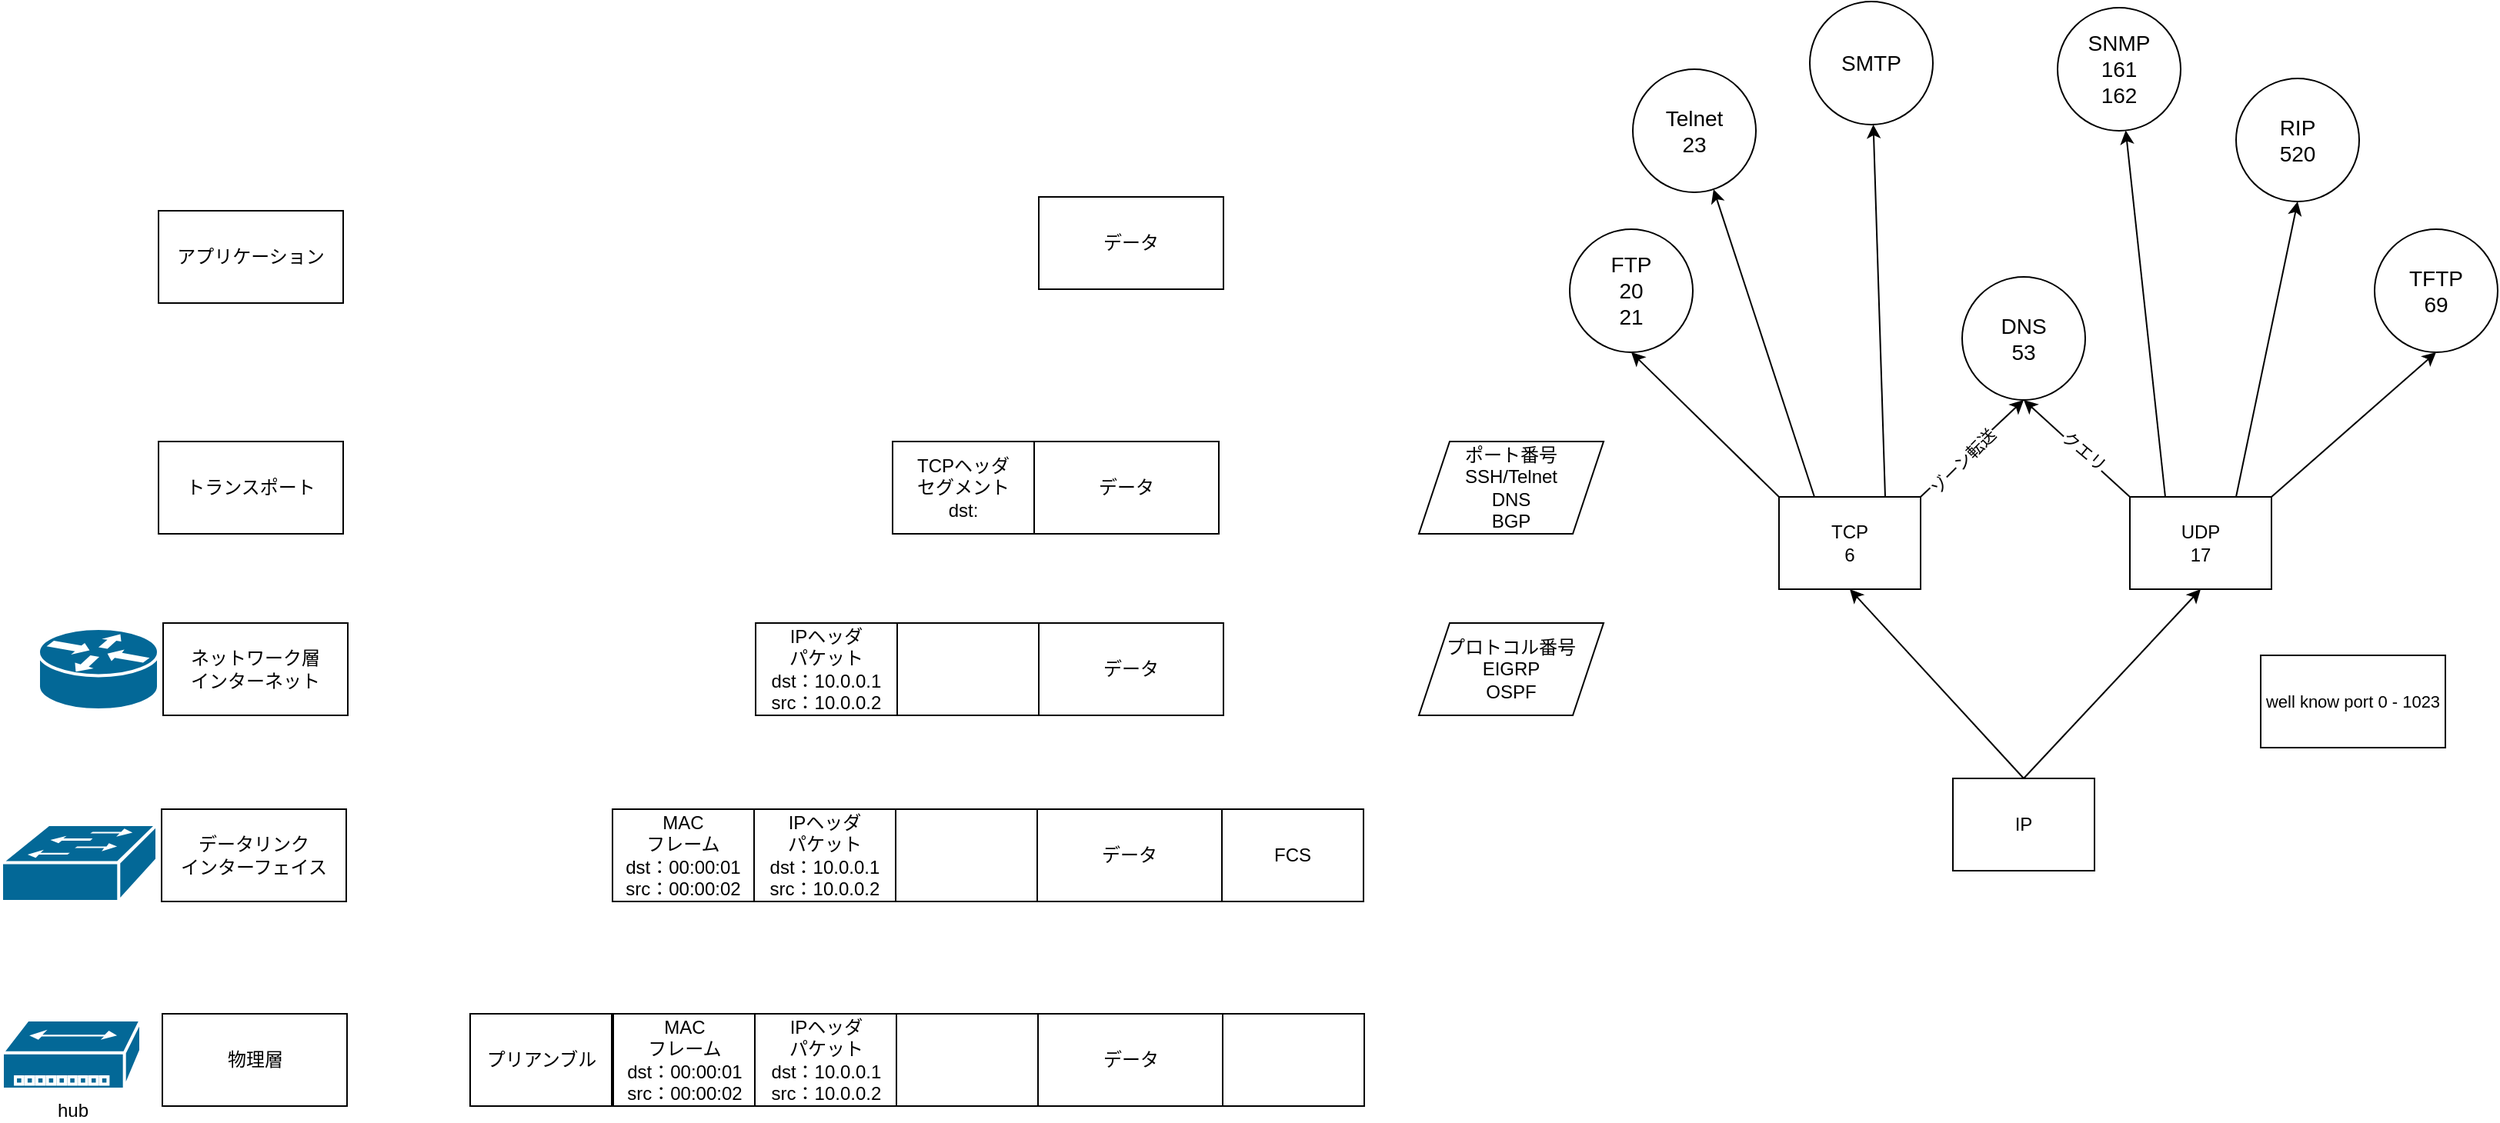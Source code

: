 <mxfile version="24.4.0" type="github">
  <diagram name="ページ1" id="XLSD_A1IlEpXkG6lMPJ8">
    <mxGraphModel dx="2049" dy="1066" grid="0" gridSize="10" guides="1" tooltips="1" connect="1" arrows="1" fold="1" page="1" pageScale="1" pageWidth="827" pageHeight="1169" math="0" shadow="0">
      <root>
        <mxCell id="0" />
        <mxCell id="1" parent="0" />
        <mxCell id="hLAmCvZ6dHxx3_NF8wXx-1" value="データ" style="whiteSpace=wrap;html=1;" parent="1" vertex="1">
          <mxGeometry x="691" y="127" width="120" height="60" as="geometry" />
        </mxCell>
        <mxCell id="hLAmCvZ6dHxx3_NF8wXx-2" value="データ" style="whiteSpace=wrap;html=1;" parent="1" vertex="1">
          <mxGeometry x="688" y="286" width="120" height="60" as="geometry" />
        </mxCell>
        <mxCell id="hLAmCvZ6dHxx3_NF8wXx-3" value="TCPヘッダ&lt;br&gt;セグメント&lt;div&gt;dst:&lt;/div&gt;" style="whiteSpace=wrap;html=1;" parent="1" vertex="1">
          <mxGeometry x="596" y="286" width="92" height="60" as="geometry" />
        </mxCell>
        <mxCell id="hLAmCvZ6dHxx3_NF8wXx-4" value="" style="whiteSpace=wrap;html=1;" parent="1" vertex="1">
          <mxGeometry x="599" y="404" width="92" height="60" as="geometry" />
        </mxCell>
        <mxCell id="hLAmCvZ6dHxx3_NF8wXx-5" value="データ" style="whiteSpace=wrap;html=1;" parent="1" vertex="1">
          <mxGeometry x="691" y="404" width="120" height="60" as="geometry" />
        </mxCell>
        <mxCell id="hLAmCvZ6dHxx3_NF8wXx-6" value="IPヘッダ&lt;br&gt;パケット&lt;div&gt;&lt;span style=&quot;background-color: initial;&quot;&gt;dst：10.0.0.1&lt;/span&gt;&lt;div&gt;src：10.0.0.2&lt;/div&gt;&lt;/div&gt;" style="whiteSpace=wrap;html=1;" parent="1" vertex="1">
          <mxGeometry x="507" y="404" width="92" height="60" as="geometry" />
        </mxCell>
        <mxCell id="hLAmCvZ6dHxx3_NF8wXx-7" value="データ" style="whiteSpace=wrap;html=1;" parent="1" vertex="1">
          <mxGeometry x="690" y="525" width="120" height="60" as="geometry" />
        </mxCell>
        <mxCell id="hLAmCvZ6dHxx3_NF8wXx-8" value="" style="whiteSpace=wrap;html=1;" parent="1" vertex="1">
          <mxGeometry x="598" y="525" width="92" height="60" as="geometry" />
        </mxCell>
        <mxCell id="hLAmCvZ6dHxx3_NF8wXx-9" value="IPヘッダ&lt;br&gt;パケット&lt;div&gt;&lt;span style=&quot;background-color: initial;&quot;&gt;dst：10.0.0.1&lt;/span&gt;&lt;div&gt;src：10.0.0.2&lt;/div&gt;&lt;/div&gt;" style="whiteSpace=wrap;html=1;" parent="1" vertex="1">
          <mxGeometry x="506" y="525" width="92" height="60" as="geometry" />
        </mxCell>
        <mxCell id="hLAmCvZ6dHxx3_NF8wXx-10" value="FCS" style="whiteSpace=wrap;html=1;" parent="1" vertex="1">
          <mxGeometry x="810" y="525" width="92" height="60" as="geometry" />
        </mxCell>
        <mxCell id="hLAmCvZ6dHxx3_NF8wXx-11" value="アプリケーション" style="whiteSpace=wrap;html=1;" parent="1" vertex="1">
          <mxGeometry x="119" y="136" width="120" height="60" as="geometry" />
        </mxCell>
        <mxCell id="hLAmCvZ6dHxx3_NF8wXx-12" value="トランスポート" style="whiteSpace=wrap;html=1;" parent="1" vertex="1">
          <mxGeometry x="119" y="286" width="120" height="60" as="geometry" />
        </mxCell>
        <mxCell id="hLAmCvZ6dHxx3_NF8wXx-13" value="ネットワーク層&lt;br&gt;インターネット" style="whiteSpace=wrap;html=1;" parent="1" vertex="1">
          <mxGeometry x="122" y="404" width="120" height="60" as="geometry" />
        </mxCell>
        <mxCell id="hLAmCvZ6dHxx3_NF8wXx-14" value="データリンク&lt;br&gt;インターフェイス" style="whiteSpace=wrap;html=1;" parent="1" vertex="1">
          <mxGeometry x="121" y="525" width="120" height="60" as="geometry" />
        </mxCell>
        <mxCell id="hLAmCvZ6dHxx3_NF8wXx-17" value="" style="shape=mxgraph.cisco.routers.router;sketch=0;html=1;pointerEvents=1;dashed=0;fillColor=#036897;strokeColor=#ffffff;strokeWidth=2;verticalLabelPosition=bottom;verticalAlign=top;align=center;outlineConnect=0;fontFamily=Helvetica;fontSize=11;fontColor=default;" parent="1" vertex="1">
          <mxGeometry x="41" y="407.5" width="78" height="53" as="geometry" />
        </mxCell>
        <mxCell id="hLAmCvZ6dHxx3_NF8wXx-18" value="" style="shape=mxgraph.cisco.switches.workgroup_switch;sketch=0;html=1;pointerEvents=1;dashed=0;fillColor=#036897;strokeColor=#ffffff;strokeWidth=2;verticalLabelPosition=bottom;verticalAlign=top;align=center;outlineConnect=0;fontFamily=Helvetica;fontSize=11;fontColor=default;" parent="1" vertex="1">
          <mxGeometry x="17" y="535" width="101" height="50" as="geometry" />
        </mxCell>
        <mxCell id="hLAmCvZ6dHxx3_NF8wXx-19" value="MAC&lt;br&gt;フレーム&lt;div&gt;dst：00:00:01&lt;/div&gt;&lt;div&gt;src：00:00:02&lt;/div&gt;" style="whiteSpace=wrap;html=1;" parent="1" vertex="1">
          <mxGeometry x="414" y="525" width="92" height="60" as="geometry" />
        </mxCell>
        <mxCell id="hLAmCvZ6dHxx3_NF8wXx-23" value="" style="whiteSpace=wrap;html=1;" parent="1" vertex="1">
          <mxGeometry x="810.5" y="658" width="92" height="60" as="geometry" />
        </mxCell>
        <mxCell id="hLAmCvZ6dHxx3_NF8wXx-24" value="物理層" style="whiteSpace=wrap;html=1;" parent="1" vertex="1">
          <mxGeometry x="121.5" y="658" width="120" height="60" as="geometry" />
        </mxCell>
        <mxCell id="hLAmCvZ6dHxx3_NF8wXx-26" value="MAC&lt;br&gt;フレーム&lt;div&gt;dst：00:00:01&lt;/div&gt;&lt;div&gt;src：00:00:02&lt;/div&gt;" style="whiteSpace=wrap;html=1;" parent="1" vertex="1">
          <mxGeometry x="414.5" y="658" width="92" height="60" as="geometry" />
        </mxCell>
        <mxCell id="hLAmCvZ6dHxx3_NF8wXx-27" value="データ" style="whiteSpace=wrap;html=1;" parent="1" vertex="1">
          <mxGeometry x="690.5" y="658" width="120" height="60" as="geometry" />
        </mxCell>
        <mxCell id="hLAmCvZ6dHxx3_NF8wXx-28" value="" style="whiteSpace=wrap;html=1;" parent="1" vertex="1">
          <mxGeometry x="598.5" y="658" width="92" height="60" as="geometry" />
        </mxCell>
        <mxCell id="hLAmCvZ6dHxx3_NF8wXx-29" value="IPヘッダ&lt;br&gt;パケット&lt;div&gt;&lt;span style=&quot;background-color: initial;&quot;&gt;dst：10.0.0.1&lt;/span&gt;&lt;div&gt;src：10.0.0.2&lt;/div&gt;&lt;/div&gt;" style="whiteSpace=wrap;html=1;" parent="1" vertex="1">
          <mxGeometry x="506.5" y="658" width="92" height="60" as="geometry" />
        </mxCell>
        <mxCell id="hLAmCvZ6dHxx3_NF8wXx-30" value="プリアンブル" style="whiteSpace=wrap;html=1;" parent="1" vertex="1">
          <mxGeometry x="321.5" y="658" width="92" height="60" as="geometry" />
        </mxCell>
        <mxCell id="hLAmCvZ6dHxx3_NF8wXx-31" value="hub" style="shape=mxgraph.cisco.hubs_and_gateways.small_hub;sketch=0;html=1;pointerEvents=1;dashed=0;fillColor=#036897;strokeColor=#ffffff;strokeWidth=2;verticalLabelPosition=bottom;verticalAlign=top;align=center;outlineConnect=0;" parent="1" vertex="1">
          <mxGeometry x="17.5" y="662" width="90" height="45" as="geometry" />
        </mxCell>
        <mxCell id="hLAmCvZ6dHxx3_NF8wXx-32" value="プロトコル番号&lt;br&gt;EIGRP&lt;br&gt;OSPF" style="shape=parallelogram;perimeter=parallelogramPerimeter;whiteSpace=wrap;html=1;fixedSize=1;" parent="1" vertex="1">
          <mxGeometry x="938" y="404" width="120" height="60" as="geometry" />
        </mxCell>
        <mxCell id="hLAmCvZ6dHxx3_NF8wXx-33" value="ポート番号&lt;br&gt;SSH/Telnet&lt;br&gt;DNS&lt;br&gt;BGP" style="shape=parallelogram;perimeter=parallelogramPerimeter;whiteSpace=wrap;html=1;fixedSize=1;" parent="1" vertex="1">
          <mxGeometry x="938" y="286" width="120" height="60" as="geometry" />
        </mxCell>
        <mxCell id="hLAmCvZ6dHxx3_NF8wXx-38" style="rounded=0;orthogonalLoop=1;jettySize=auto;html=1;exitX=0.5;exitY=0;exitDx=0;exitDy=0;entryX=0.5;entryY=1;entryDx=0;entryDy=0;" parent="1" source="hLAmCvZ6dHxx3_NF8wXx-34" target="hLAmCvZ6dHxx3_NF8wXx-35" edge="1">
          <mxGeometry relative="1" as="geometry" />
        </mxCell>
        <mxCell id="hLAmCvZ6dHxx3_NF8wXx-39" style="rounded=0;orthogonalLoop=1;jettySize=auto;html=1;exitX=0.5;exitY=0;exitDx=0;exitDy=0;entryX=0.5;entryY=1;entryDx=0;entryDy=0;" parent="1" source="hLAmCvZ6dHxx3_NF8wXx-34" target="hLAmCvZ6dHxx3_NF8wXx-37" edge="1">
          <mxGeometry relative="1" as="geometry" />
        </mxCell>
        <mxCell id="hLAmCvZ6dHxx3_NF8wXx-34" value="IP" style="whiteSpace=wrap;html=1;" parent="1" vertex="1">
          <mxGeometry x="1285" y="505" width="92" height="60" as="geometry" />
        </mxCell>
        <mxCell id="hLAmCvZ6dHxx3_NF8wXx-42" style="edgeStyle=none;shape=connector;rounded=0;orthogonalLoop=1;jettySize=auto;html=1;exitX=0;exitY=0;exitDx=0;exitDy=0;entryX=0.5;entryY=1;entryDx=0;entryDy=0;labelBackgroundColor=default;strokeColor=default;fontFamily=Helvetica;fontSize=11;fontColor=default;endArrow=classic;" parent="1" source="hLAmCvZ6dHxx3_NF8wXx-35" target="hLAmCvZ6dHxx3_NF8wXx-40" edge="1">
          <mxGeometry relative="1" as="geometry" />
        </mxCell>
        <mxCell id="hLAmCvZ6dHxx3_NF8wXx-51" style="edgeStyle=none;shape=connector;rounded=0;orthogonalLoop=1;jettySize=auto;html=1;exitX=1;exitY=0;exitDx=0;exitDy=0;entryX=0.5;entryY=1;entryDx=0;entryDy=0;labelBackgroundColor=default;strokeColor=default;fontFamily=Helvetica;fontSize=11;fontColor=default;endArrow=classic;" parent="1" source="hLAmCvZ6dHxx3_NF8wXx-35" target="hLAmCvZ6dHxx3_NF8wXx-48" edge="1">
          <mxGeometry relative="1" as="geometry" />
        </mxCell>
        <mxCell id="hLAmCvZ6dHxx3_NF8wXx-58" value="ゾーン転送" style="edgeLabel;html=1;align=center;verticalAlign=middle;resizable=0;points=[];fontSize=11;fontFamily=Helvetica;fontColor=default;rotation=315;" parent="hLAmCvZ6dHxx3_NF8wXx-51" vertex="1" connectable="0">
          <mxGeometry x="-0.422" y="-1" relative="1" as="geometry">
            <mxPoint x="7" y="-6" as="offset" />
          </mxGeometry>
        </mxCell>
        <mxCell id="hLAmCvZ6dHxx3_NF8wXx-59" style="edgeStyle=none;shape=connector;rounded=0;orthogonalLoop=1;jettySize=auto;html=1;exitX=0.75;exitY=0;exitDx=0;exitDy=0;labelBackgroundColor=default;strokeColor=default;fontFamily=Helvetica;fontSize=11;fontColor=default;endArrow=classic;" parent="1" source="hLAmCvZ6dHxx3_NF8wXx-35" target="hLAmCvZ6dHxx3_NF8wXx-50" edge="1">
          <mxGeometry relative="1" as="geometry" />
        </mxCell>
        <mxCell id="hLAmCvZ6dHxx3_NF8wXx-60" style="edgeStyle=none;shape=connector;rounded=0;orthogonalLoop=1;jettySize=auto;html=1;exitX=0.25;exitY=0;exitDx=0;exitDy=0;labelBackgroundColor=default;strokeColor=default;fontFamily=Helvetica;fontSize=11;fontColor=default;endArrow=classic;" parent="1" source="hLAmCvZ6dHxx3_NF8wXx-35" target="hLAmCvZ6dHxx3_NF8wXx-49" edge="1">
          <mxGeometry relative="1" as="geometry" />
        </mxCell>
        <mxCell id="hLAmCvZ6dHxx3_NF8wXx-35" value="TCP&lt;br&gt;6" style="whiteSpace=wrap;html=1;" parent="1" vertex="1">
          <mxGeometry x="1172" y="322" width="92" height="60" as="geometry" />
        </mxCell>
        <mxCell id="hLAmCvZ6dHxx3_NF8wXx-44" style="edgeStyle=none;shape=connector;rounded=0;orthogonalLoop=1;jettySize=auto;html=1;exitX=1;exitY=0;exitDx=0;exitDy=0;entryX=0.5;entryY=1;entryDx=0;entryDy=0;labelBackgroundColor=default;strokeColor=default;fontFamily=Helvetica;fontSize=11;fontColor=default;endArrow=classic;" parent="1" source="hLAmCvZ6dHxx3_NF8wXx-37" target="hLAmCvZ6dHxx3_NF8wXx-41" edge="1">
          <mxGeometry relative="1" as="geometry" />
        </mxCell>
        <mxCell id="hLAmCvZ6dHxx3_NF8wXx-54" style="edgeStyle=none;shape=connector;rounded=0;orthogonalLoop=1;jettySize=auto;html=1;exitX=0;exitY=0;exitDx=0;exitDy=0;entryX=0.5;entryY=1;entryDx=0;entryDy=0;labelBackgroundColor=default;strokeColor=default;fontFamily=Helvetica;fontSize=11;fontColor=default;endArrow=classic;" parent="1" source="hLAmCvZ6dHxx3_NF8wXx-37" target="hLAmCvZ6dHxx3_NF8wXx-48" edge="1">
          <mxGeometry relative="1" as="geometry" />
        </mxCell>
        <mxCell id="hLAmCvZ6dHxx3_NF8wXx-57" value="クエリ" style="edgeLabel;html=1;align=center;verticalAlign=middle;resizable=0;points=[];fontSize=11;fontFamily=Helvetica;fontColor=default;spacing=0;rotation=40;" parent="hLAmCvZ6dHxx3_NF8wXx-54" vertex="1" connectable="0">
          <mxGeometry x="-0.095" y="-2" relative="1" as="geometry">
            <mxPoint as="offset" />
          </mxGeometry>
        </mxCell>
        <mxCell id="hLAmCvZ6dHxx3_NF8wXx-55" style="edgeStyle=none;shape=connector;rounded=0;orthogonalLoop=1;jettySize=auto;html=1;exitX=0.75;exitY=0;exitDx=0;exitDy=0;entryX=0.5;entryY=1;entryDx=0;entryDy=0;labelBackgroundColor=default;strokeColor=default;fontFamily=Helvetica;fontSize=11;fontColor=default;endArrow=classic;" parent="1" source="hLAmCvZ6dHxx3_NF8wXx-37" target="hLAmCvZ6dHxx3_NF8wXx-47" edge="1">
          <mxGeometry relative="1" as="geometry" />
        </mxCell>
        <mxCell id="hLAmCvZ6dHxx3_NF8wXx-56" style="edgeStyle=none;shape=connector;rounded=0;orthogonalLoop=1;jettySize=auto;html=1;exitX=0.25;exitY=0;exitDx=0;exitDy=0;labelBackgroundColor=default;strokeColor=default;fontFamily=Helvetica;fontSize=11;fontColor=default;endArrow=classic;" parent="1" source="hLAmCvZ6dHxx3_NF8wXx-37" target="hLAmCvZ6dHxx3_NF8wXx-46" edge="1">
          <mxGeometry relative="1" as="geometry" />
        </mxCell>
        <mxCell id="hLAmCvZ6dHxx3_NF8wXx-37" value="UDP&lt;br&gt;17" style="whiteSpace=wrap;html=1;" parent="1" vertex="1">
          <mxGeometry x="1400" y="322" width="92" height="60" as="geometry" />
        </mxCell>
        <mxCell id="hLAmCvZ6dHxx3_NF8wXx-40" value="FTP&lt;br&gt;20&lt;br&gt;21" style="ellipse;whiteSpace=wrap;html=1;fontFamily=Helvetica;fontSize=14;fontColor=default;" parent="1" vertex="1">
          <mxGeometry x="1036" y="148" width="80" height="80" as="geometry" />
        </mxCell>
        <mxCell id="hLAmCvZ6dHxx3_NF8wXx-41" value="TFTP&lt;br&gt;69" style="ellipse;whiteSpace=wrap;html=1;fontFamily=Helvetica;fontSize=14;fontColor=default;" parent="1" vertex="1">
          <mxGeometry x="1559" y="148" width="80" height="80" as="geometry" />
        </mxCell>
        <mxCell id="hLAmCvZ6dHxx3_NF8wXx-46" value="SNMP&lt;br&gt;161&lt;br&gt;162" style="ellipse;whiteSpace=wrap;html=1;fontFamily=Helvetica;fontSize=14;fontColor=default;" parent="1" vertex="1">
          <mxGeometry x="1353" y="4" width="80" height="80" as="geometry" />
        </mxCell>
        <mxCell id="hLAmCvZ6dHxx3_NF8wXx-47" value="RIP&lt;br&gt;520" style="ellipse;whiteSpace=wrap;html=1;fontFamily=Helvetica;fontSize=14;fontColor=default;" parent="1" vertex="1">
          <mxGeometry x="1469" y="50" width="80" height="80" as="geometry" />
        </mxCell>
        <mxCell id="hLAmCvZ6dHxx3_NF8wXx-48" value="DNS&lt;br&gt;53" style="ellipse;whiteSpace=wrap;html=1;fontFamily=Helvetica;fontSize=14;fontColor=default;" parent="1" vertex="1">
          <mxGeometry x="1291" y="179" width="80" height="80" as="geometry" />
        </mxCell>
        <mxCell id="hLAmCvZ6dHxx3_NF8wXx-49" value="Telnet&lt;br&gt;23" style="ellipse;whiteSpace=wrap;html=1;fontFamily=Helvetica;fontSize=14;fontColor=default;" parent="1" vertex="1">
          <mxGeometry x="1077" y="44" width="80" height="80" as="geometry" />
        </mxCell>
        <mxCell id="hLAmCvZ6dHxx3_NF8wXx-50" value="SMTP" style="ellipse;whiteSpace=wrap;html=1;fontFamily=Helvetica;fontSize=14;fontColor=default;" parent="1" vertex="1">
          <mxGeometry x="1192" width="80" height="80" as="geometry" />
        </mxCell>
        <mxCell id="hLAmCvZ6dHxx3_NF8wXx-61" value="well know port 0 - 1023&lt;br&gt;" style="whiteSpace=wrap;html=1;fontFamily=Helvetica;fontSize=11;fontColor=default;" parent="1" vertex="1">
          <mxGeometry x="1485" y="425" width="120" height="60" as="geometry" />
        </mxCell>
      </root>
    </mxGraphModel>
  </diagram>
</mxfile>
